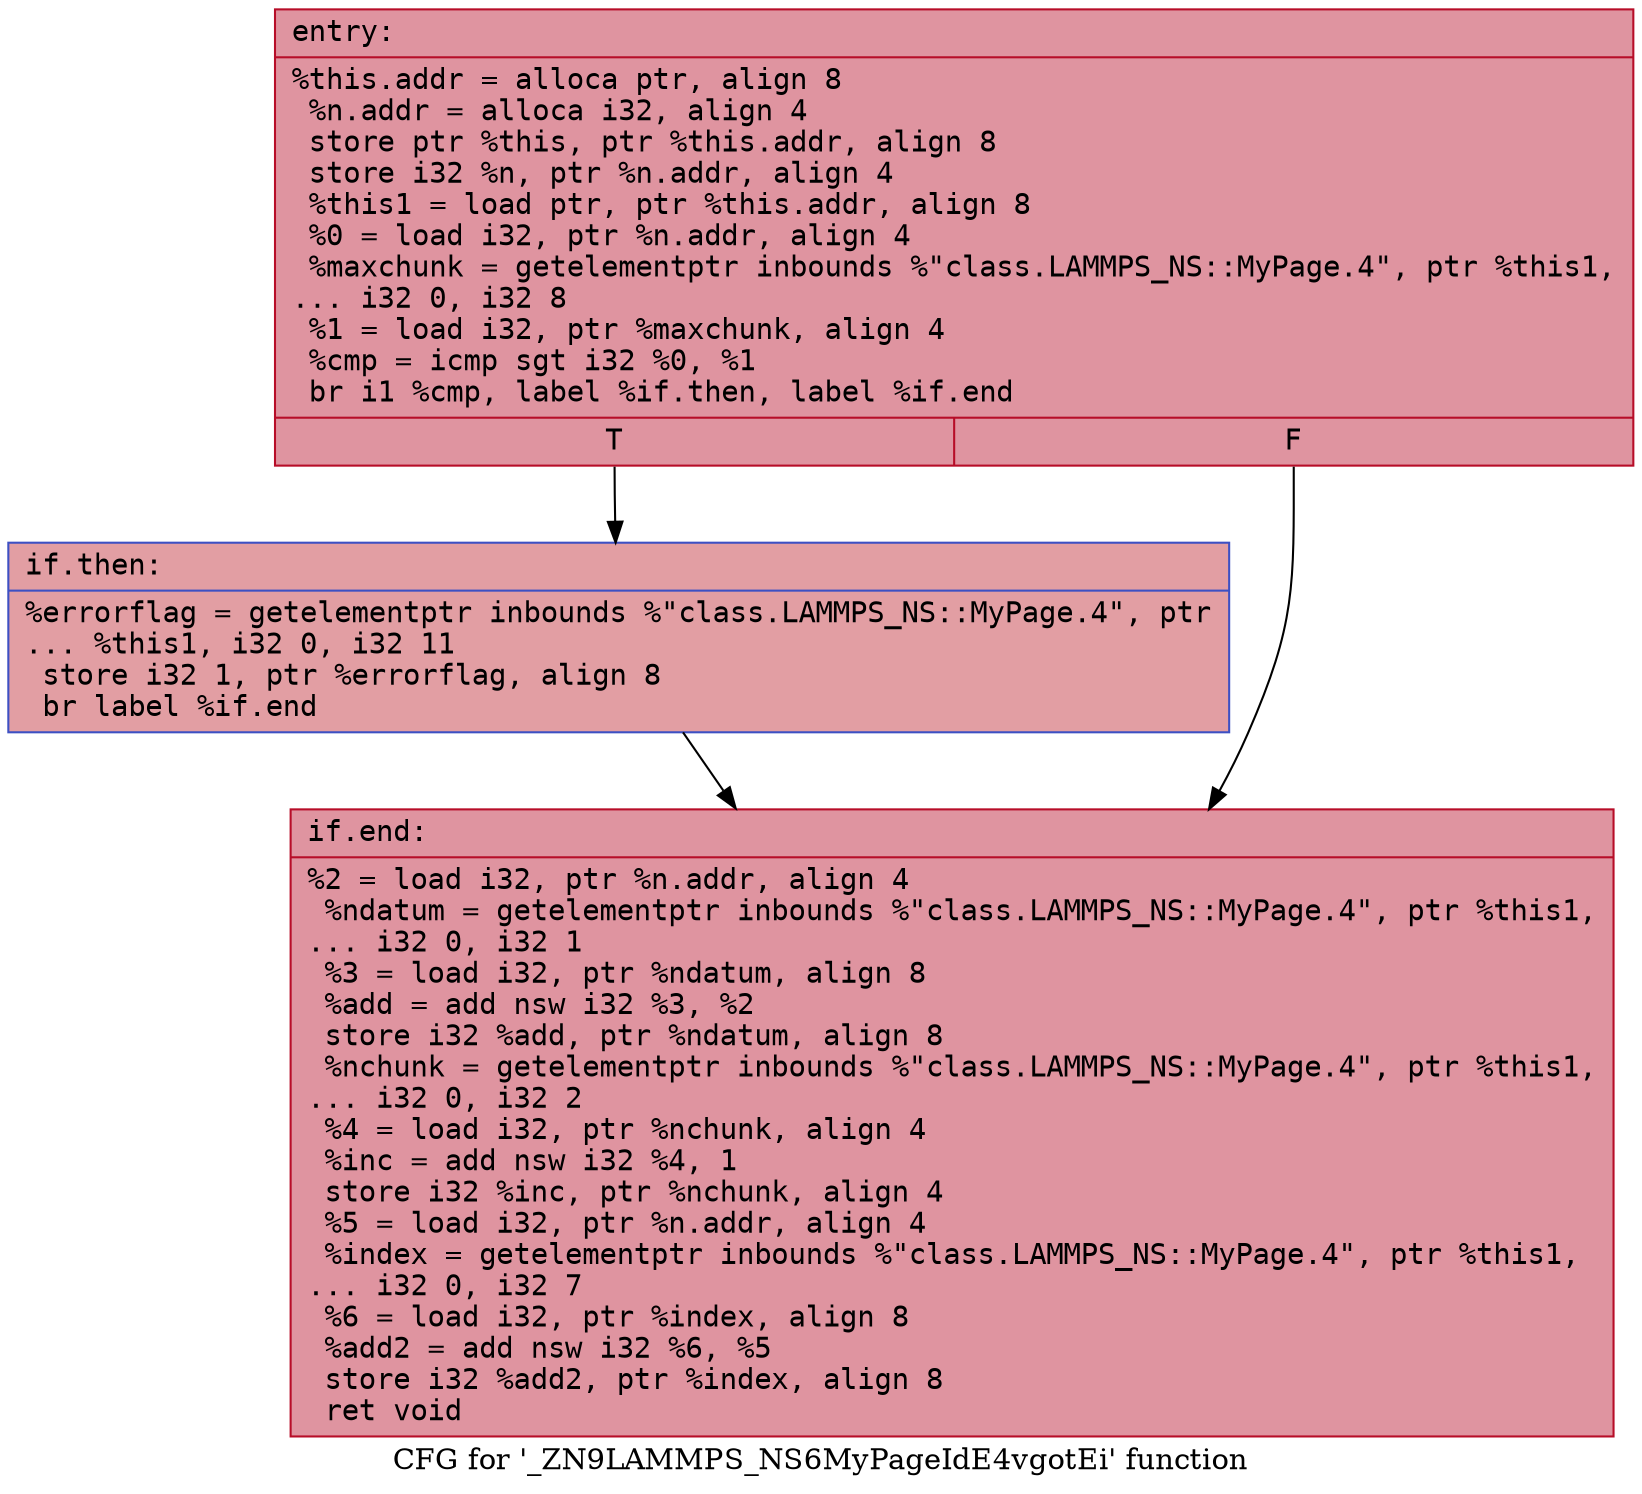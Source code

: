 digraph "CFG for '_ZN9LAMMPS_NS6MyPageIdE4vgotEi' function" {
	label="CFG for '_ZN9LAMMPS_NS6MyPageIdE4vgotEi' function";

	Node0x556aef9eec00 [shape=record,color="#b70d28ff", style=filled, fillcolor="#b70d2870" fontname="Courier",label="{entry:\l|  %this.addr = alloca ptr, align 8\l  %n.addr = alloca i32, align 4\l  store ptr %this, ptr %this.addr, align 8\l  store i32 %n, ptr %n.addr, align 4\l  %this1 = load ptr, ptr %this.addr, align 8\l  %0 = load i32, ptr %n.addr, align 4\l  %maxchunk = getelementptr inbounds %\"class.LAMMPS_NS::MyPage.4\", ptr %this1,\l... i32 0, i32 8\l  %1 = load i32, ptr %maxchunk, align 4\l  %cmp = icmp sgt i32 %0, %1\l  br i1 %cmp, label %if.then, label %if.end\l|{<s0>T|<s1>F}}"];
	Node0x556aef9eec00:s0 -> Node0x556aef9ef1d0[tooltip="entry -> if.then\nProbability 50.00%" ];
	Node0x556aef9eec00:s1 -> Node0x556aef9ef240[tooltip="entry -> if.end\nProbability 50.00%" ];
	Node0x556aef9ef1d0 [shape=record,color="#3d50c3ff", style=filled, fillcolor="#be242e70" fontname="Courier",label="{if.then:\l|  %errorflag = getelementptr inbounds %\"class.LAMMPS_NS::MyPage.4\", ptr\l... %this1, i32 0, i32 11\l  store i32 1, ptr %errorflag, align 8\l  br label %if.end\l}"];
	Node0x556aef9ef1d0 -> Node0x556aef9ef240[tooltip="if.then -> if.end\nProbability 100.00%" ];
	Node0x556aef9ef240 [shape=record,color="#b70d28ff", style=filled, fillcolor="#b70d2870" fontname="Courier",label="{if.end:\l|  %2 = load i32, ptr %n.addr, align 4\l  %ndatum = getelementptr inbounds %\"class.LAMMPS_NS::MyPage.4\", ptr %this1,\l... i32 0, i32 1\l  %3 = load i32, ptr %ndatum, align 8\l  %add = add nsw i32 %3, %2\l  store i32 %add, ptr %ndatum, align 8\l  %nchunk = getelementptr inbounds %\"class.LAMMPS_NS::MyPage.4\", ptr %this1,\l... i32 0, i32 2\l  %4 = load i32, ptr %nchunk, align 4\l  %inc = add nsw i32 %4, 1\l  store i32 %inc, ptr %nchunk, align 4\l  %5 = load i32, ptr %n.addr, align 4\l  %index = getelementptr inbounds %\"class.LAMMPS_NS::MyPage.4\", ptr %this1,\l... i32 0, i32 7\l  %6 = load i32, ptr %index, align 8\l  %add2 = add nsw i32 %6, %5\l  store i32 %add2, ptr %index, align 8\l  ret void\l}"];
}
